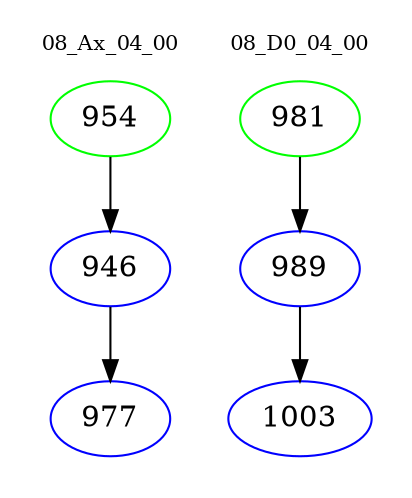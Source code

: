 digraph{
subgraph cluster_0 {
color = white
label = "08_Ax_04_00";
fontsize=10;
T0_954 [label="954", color="green"]
T0_954 -> T0_946 [color="black"]
T0_946 [label="946", color="blue"]
T0_946 -> T0_977 [color="black"]
T0_977 [label="977", color="blue"]
}
subgraph cluster_1 {
color = white
label = "08_D0_04_00";
fontsize=10;
T1_981 [label="981", color="green"]
T1_981 -> T1_989 [color="black"]
T1_989 [label="989", color="blue"]
T1_989 -> T1_1003 [color="black"]
T1_1003 [label="1003", color="blue"]
}
}
